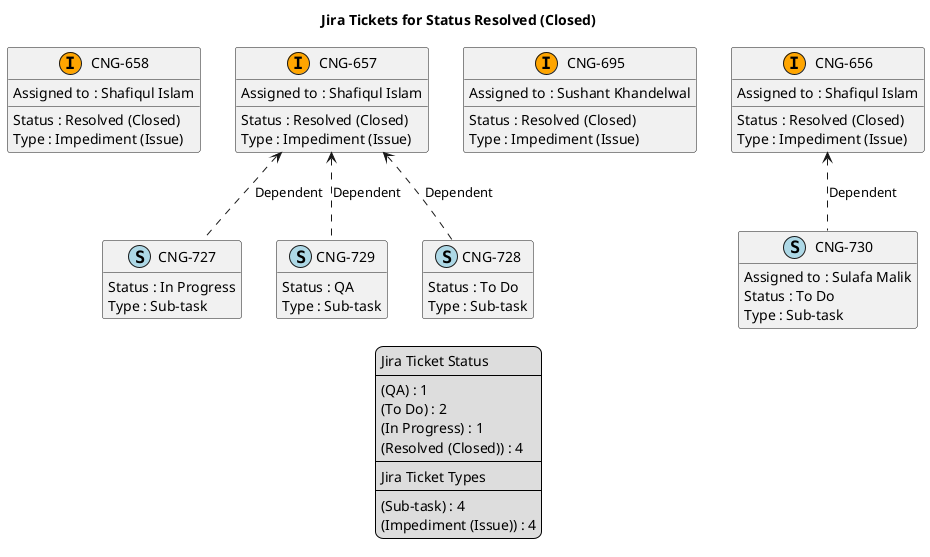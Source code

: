 @startuml
'https://plantuml.com/class-diagram

' GENERATE CLASS DIAGRAM ===========
' Generated at    : Fri Apr 19 14:50:29 CEST 2024

title Jira Tickets for Status Resolved (Closed)
hide empty members

legend
Jira Ticket Status
----
(QA) : 1
(To Do) : 2
(In Progress) : 1
(Resolved (Closed)) : 4
----
Jira Ticket Types
----
(Sub-task) : 4
(Impediment (Issue)) : 4
end legend


' Tickets =======
class "CNG-658" << (I,orange) >> {
  Assigned to : Shafiqul Islam
  Status : Resolved (Closed)
  Type : Impediment (Issue)
}

class "CNG-727" << (S,lightblue) >> {
  Status : In Progress
  Type : Sub-task
}

class "CNG-729" << (S,lightblue) >> {
  Status : QA
  Type : Sub-task
}

class "CNG-728" << (S,lightblue) >> {
  Status : To Do
  Type : Sub-task
}

class "CNG-695" << (I,orange) >> {
  Assigned to : Sushant Khandelwal
  Status : Resolved (Closed)
  Type : Impediment (Issue)
}

class "CNG-730" << (S,lightblue) >> {
  Assigned to : Sulafa Malik
  Status : To Do
  Type : Sub-task
}

class "CNG-657" << (I,orange) >> {
  Assigned to : Shafiqul Islam
  Status : Resolved (Closed)
  Type : Impediment (Issue)
}

class "CNG-656" << (I,orange) >> {
  Assigned to : Shafiqul Islam
  Status : Resolved (Closed)
  Type : Impediment (Issue)
}



' Links =======
"CNG-657" <.. "CNG-727" : Dependent
"CNG-657" <.. "CNG-729" : Dependent
"CNG-657" <.. "CNG-728" : Dependent
"CNG-656" <.. "CNG-730" : Dependent


@enduml
